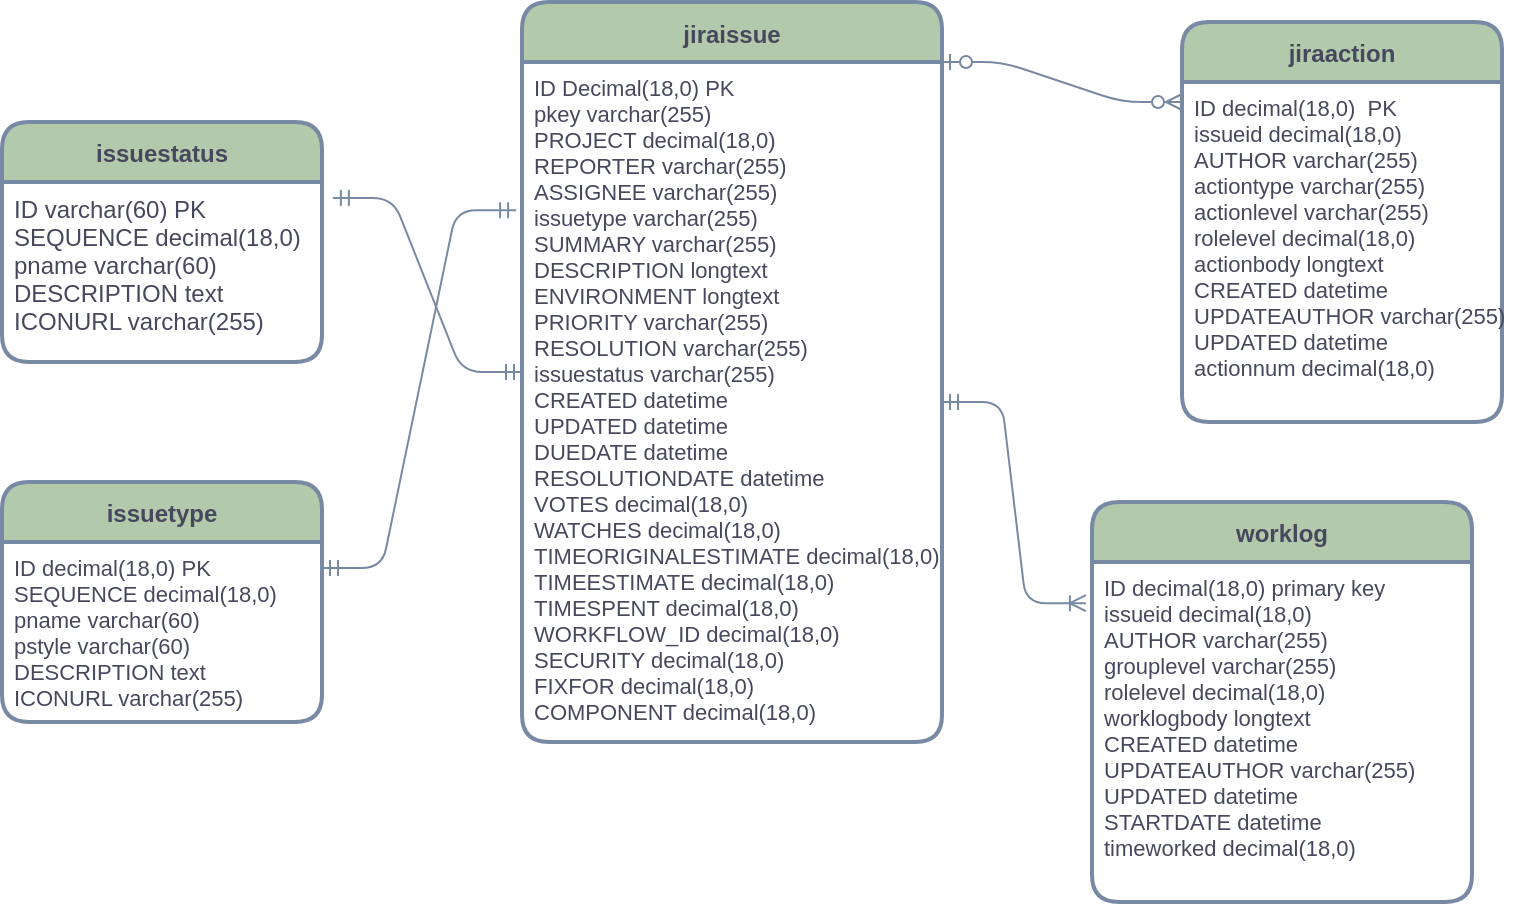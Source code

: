 <mxfile version="14.8.4" type="device"><diagram id="H2Cqn6MgIz2qCOJHjONK" name="Page-1"><mxGraphModel dx="782" dy="482" grid="1" gridSize="10" guides="1" tooltips="1" connect="1" arrows="1" fold="1" page="1" pageScale="1" pageWidth="827" pageHeight="1169" math="0" shadow="0"><root><mxCell id="0"/><mxCell id="1" parent="0"/><mxCell id="pScUKjinm2NwkyhuZ4a2-1" value="jiraissue" style="swimlane;childLayout=stackLayout;horizontal=1;startSize=30;horizontalStack=0;rounded=1;fontSize=12;fontStyle=1;strokeWidth=2;resizeParent=0;resizeLast=1;shadow=0;dashed=0;align=center;spacingTop=1;fillColor=#B2C9AB;strokeColor=#788AA3;fontColor=#46495D;" vertex="1" parent="1"><mxGeometry x="270" y="20" width="210" height="370" as="geometry"><mxRectangle x="270" y="20" width="80" height="30" as="alternateBounds"/></mxGeometry></mxCell><mxCell id="pScUKjinm2NwkyhuZ4a2-2" value="ID Decimal(18,0) PK&#10;pkey varchar(255)&#10;PROJECT decimal(18,0)&#10;REPORTER varchar(255)&#10;ASSIGNEE varchar(255) &#10;issuetype varchar(255) &#10;SUMMARY varchar(255) &#10;DESCRIPTION longtext &#10;ENVIRONMENT longtext&#10;PRIORITY varchar(255)&#10;RESOLUTION varchar(255) &#10;issuestatus varchar(255)&#10;CREATED datetime &#10;UPDATED datetime&#10;DUEDATE datetime &#10;RESOLUTIONDATE datetime &#10;VOTES decimal(18,0) &#10;WATCHES decimal(18,0) &#10;TIMEORIGINALESTIMATE decimal(18,0) &#10;TIMEESTIMATE decimal(18,0) &#10;TIMESPENT decimal(18,0) &#10;WORKFLOW_ID decimal(18,0) &#10;SECURITY decimal(18,0) &#10;FIXFOR decimal(18,0) &#10;COMPONENT decimal(18,0)" style="align=left;strokeColor=none;fillColor=none;spacingLeft=4;fontSize=11;verticalAlign=top;resizable=0;rotatable=0;part=1;fontColor=#46495D;" vertex="1" parent="pScUKjinm2NwkyhuZ4a2-1"><mxGeometry y="30" width="210" height="340" as="geometry"/></mxCell><mxCell id="pScUKjinm2NwkyhuZ4a2-4" value="worklog" style="swimlane;childLayout=stackLayout;horizontal=1;startSize=30;horizontalStack=0;rounded=1;fontSize=12;fontStyle=1;strokeWidth=2;resizeParent=0;resizeLast=1;shadow=0;dashed=0;align=center;fillColor=#B2C9AB;strokeColor=#788AA3;fontColor=#46495D;" vertex="1" parent="1"><mxGeometry x="555" y="270" width="190" height="200" as="geometry"/></mxCell><mxCell id="pScUKjinm2NwkyhuZ4a2-5" value="ID decimal(18,0) primary key&#10;issueid decimal(18,0) &#10;AUTHOR varchar(255) &#10;grouplevel varchar(255) &#10;rolelevel decimal(18,0) &#10;worklogbody longtext &#10;CREATED datetime &#10;UPDATEAUTHOR varchar(255) &#10;UPDATED datetime &#10;STARTDATE datetime &#10;timeworked decimal(18,0)" style="align=left;strokeColor=none;fillColor=none;spacingLeft=4;fontSize=11;verticalAlign=top;resizable=0;rotatable=0;part=1;fontColor=#46495D;" vertex="1" parent="pScUKjinm2NwkyhuZ4a2-4"><mxGeometry y="30" width="190" height="170" as="geometry"/></mxCell><mxCell id="pScUKjinm2NwkyhuZ4a2-6" value="jiraaction" style="swimlane;childLayout=stackLayout;horizontal=1;startSize=30;horizontalStack=0;rounded=1;fontSize=12;fontStyle=1;strokeWidth=2;resizeParent=0;resizeLast=1;shadow=0;dashed=0;align=center;fillColor=#B2C9AB;strokeColor=#788AA3;fontColor=#46495D;" vertex="1" parent="1"><mxGeometry x="600" y="30" width="160" height="200" as="geometry"/></mxCell><mxCell id="pScUKjinm2NwkyhuZ4a2-7" value="ID decimal(18,0)  PK&#10;issueid decimal(18,0) &#10;AUTHOR varchar(255) &#10;actiontype varchar(255) &#10;actionlevel varchar(255) &#10;rolelevel decimal(18,0) &#10;actionbody longtext &#10;CREATED datetime &#10;UPDATEAUTHOR varchar(255) &#10;UPDATED datetime &#10;actionnum decimal(18,0)" style="align=left;strokeColor=none;fillColor=none;spacingLeft=4;fontSize=11;verticalAlign=top;resizable=0;rotatable=0;part=1;fontColor=#46495D;" vertex="1" parent="pScUKjinm2NwkyhuZ4a2-6"><mxGeometry y="30" width="160" height="170" as="geometry"/></mxCell><mxCell id="pScUKjinm2NwkyhuZ4a2-8" value="issuetype" style="swimlane;childLayout=stackLayout;horizontal=1;startSize=30;horizontalStack=0;rounded=1;fontSize=12;fontStyle=1;strokeWidth=2;resizeParent=0;resizeLast=1;shadow=0;dashed=0;align=center;fillColor=#B2C9AB;strokeColor=#788AA3;fontColor=#46495D;" vertex="1" parent="1"><mxGeometry x="10" y="260" width="160" height="120" as="geometry"/></mxCell><mxCell id="pScUKjinm2NwkyhuZ4a2-9" value="ID decimal(18,0) PK &#10;SEQUENCE decimal(18,0)&#10;pname varchar(60)&#10;pstyle varchar(60)&#10;DESCRIPTION text&#10;ICONURL varchar(255)" style="align=left;strokeColor=none;fillColor=none;spacingLeft=4;fontSize=11;verticalAlign=top;resizable=0;rotatable=0;part=1;fontColor=#46495D;" vertex="1" parent="pScUKjinm2NwkyhuZ4a2-8"><mxGeometry y="30" width="160" height="90" as="geometry"/></mxCell><mxCell id="pScUKjinm2NwkyhuZ4a2-10" value="issuestatus" style="swimlane;childLayout=stackLayout;horizontal=1;startSize=30;horizontalStack=0;rounded=1;fontSize=12;fontStyle=1;strokeWidth=2;resizeParent=0;resizeLast=1;shadow=0;dashed=0;align=center;fillColor=#B2C9AB;strokeColor=#788AA3;fontColor=#46495D;" vertex="1" parent="1"><mxGeometry x="10" y="80" width="160" height="120" as="geometry"/></mxCell><mxCell id="pScUKjinm2NwkyhuZ4a2-11" value="ID varchar(60) PK&#10;SEQUENCE decimal(18,0)&#10;pname varchar(60)&#10;DESCRIPTION text&#10;ICONURL varchar(255)" style="align=left;strokeColor=none;fillColor=none;spacingLeft=4;fontSize=12;verticalAlign=top;resizable=0;rotatable=0;part=1;fontColor=#46495D;" vertex="1" parent="pScUKjinm2NwkyhuZ4a2-10"><mxGeometry y="30" width="160" height="90" as="geometry"/></mxCell><mxCell id="pScUKjinm2NwkyhuZ4a2-36" value="" style="edgeStyle=entityRelationEdgeStyle;fontSize=12;html=1;endArrow=ERzeroToMany;startArrow=ERzeroToOne;exitX=1;exitY=0;exitDx=0;exitDy=0;strokeColor=#788AA3;fontColor=#46495D;" edge="1" parent="1" source="pScUKjinm2NwkyhuZ4a2-2"><mxGeometry width="100" height="100" relative="1" as="geometry"><mxPoint x="500" y="170" as="sourcePoint"/><mxPoint x="600" y="70" as="targetPoint"/></mxGeometry></mxCell><mxCell id="pScUKjinm2NwkyhuZ4a2-37" value="" style="edgeStyle=entityRelationEdgeStyle;fontSize=12;html=1;endArrow=ERmandOne;startArrow=ERmandOne;entryX=0;entryY=0.5;entryDx=0;entryDy=0;exitX=1.034;exitY=0.089;exitDx=0;exitDy=0;exitPerimeter=0;strokeColor=#788AA3;fontColor=#46495D;" edge="1" parent="1" source="pScUKjinm2NwkyhuZ4a2-11" target="pScUKjinm2NwkyhuZ4a2-1"><mxGeometry width="100" height="100" relative="1" as="geometry"><mxPoint x="170" y="160" as="sourcePoint"/><mxPoint x="260" y="200" as="targetPoint"/></mxGeometry></mxCell><mxCell id="pScUKjinm2NwkyhuZ4a2-42" value="" style="edgeStyle=entityRelationEdgeStyle;fontSize=12;html=1;endArrow=ERmandOne;startArrow=ERmandOne;entryX=-0.014;entryY=0.218;entryDx=0;entryDy=0;exitX=1.034;exitY=0.089;exitDx=0;exitDy=0;exitPerimeter=0;entryPerimeter=0;strokeColor=#788AA3;fontColor=#46495D;" edge="1" parent="1" target="pScUKjinm2NwkyhuZ4a2-2"><mxGeometry width="100" height="100" relative="1" as="geometry"><mxPoint x="170.0" y="303.01" as="sourcePoint"/><mxPoint x="264.56" y="390" as="targetPoint"/></mxGeometry></mxCell><mxCell id="pScUKjinm2NwkyhuZ4a2-43" value="" style="edgeStyle=entityRelationEdgeStyle;fontSize=12;html=1;endArrow=ERoneToMany;startArrow=ERmandOne;entryX=-0.016;entryY=0.121;entryDx=0;entryDy=0;entryPerimeter=0;strokeColor=#788AA3;fontColor=#46495D;" edge="1" parent="1" source="pScUKjinm2NwkyhuZ4a2-2" target="pScUKjinm2NwkyhuZ4a2-5"><mxGeometry width="100" height="100" relative="1" as="geometry"><mxPoint x="340" y="220" as="sourcePoint"/><mxPoint x="440" y="120" as="targetPoint"/></mxGeometry></mxCell></root></mxGraphModel></diagram></mxfile>